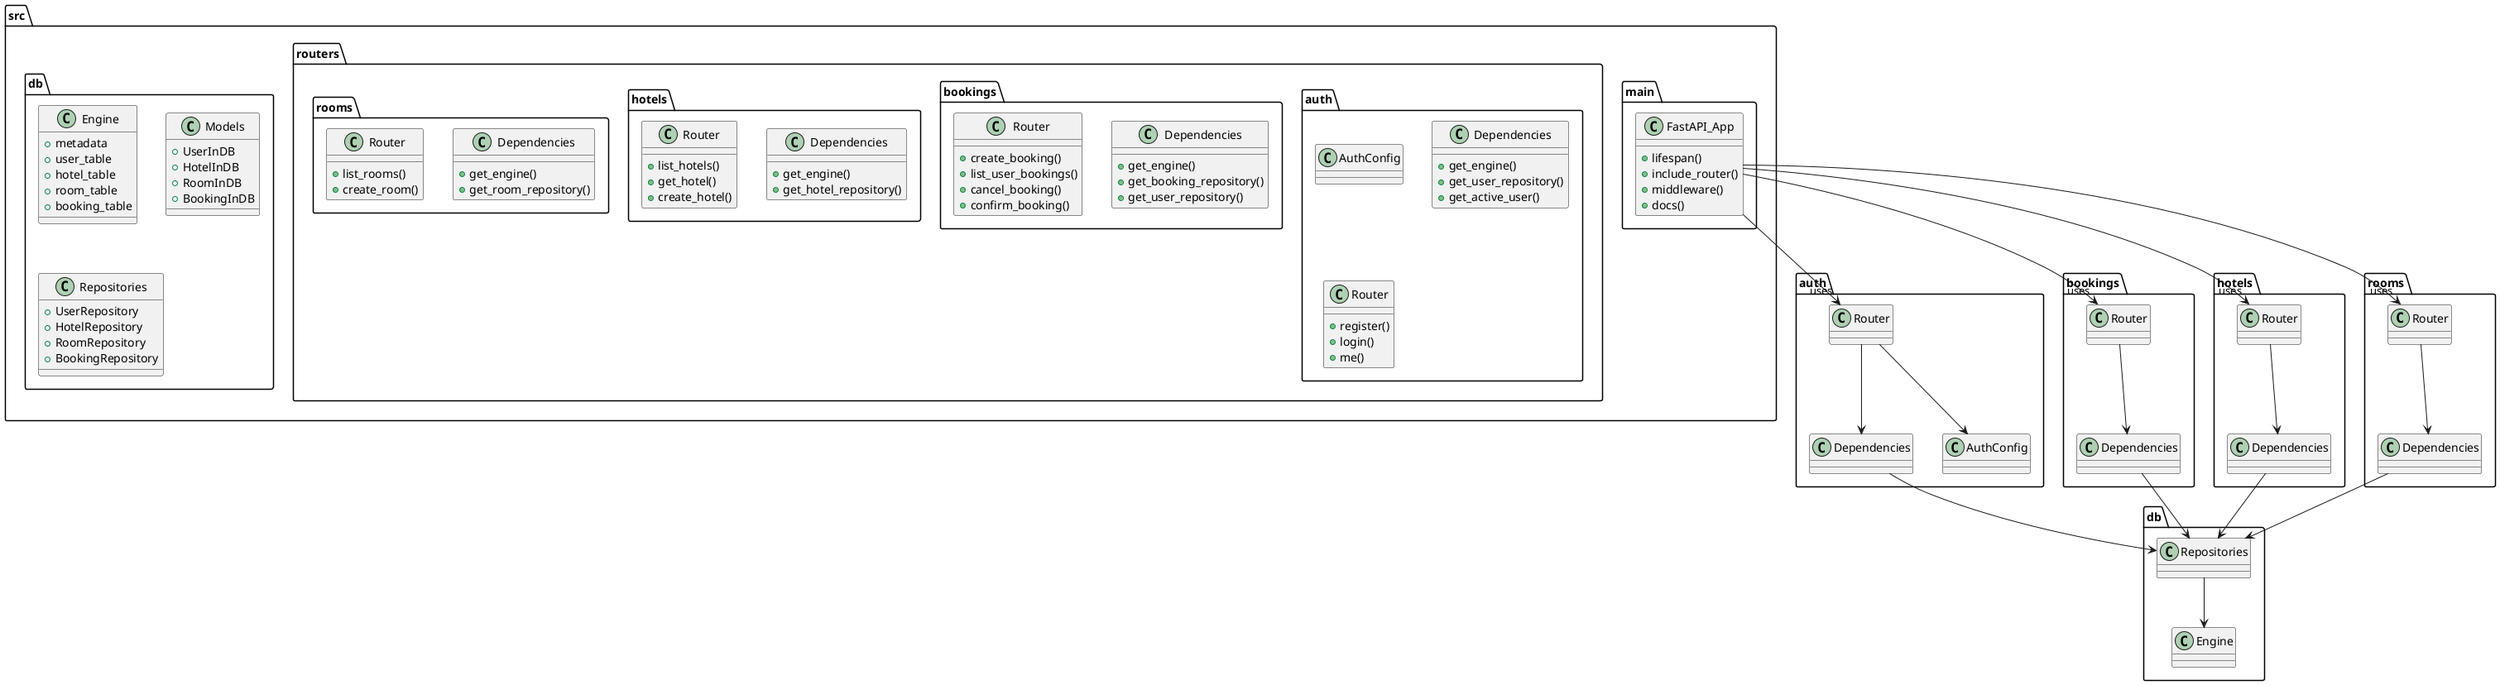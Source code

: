 @startuml

package "src" {
    package "routers" {
        package "auth" {
            class AuthConfig
            class Dependencies {
                + get_engine()
                + get_user_repository()
                + get_active_user()
            }
            class Router {
                + register()
                + login()
                + me()
            }
        }
        package "bookings" {
            class Dependencies {
                + get_engine()
                + get_booking_repository()
                + get_user_repository()
            }
            class Router {
                + create_booking()
                + list_user_bookings()
                + cancel_booking()
                + confirm_booking()
            }
        }
        package "hotels" {
            class Dependencies {
                + get_engine()
                + get_hotel_repository()
            }
            class Router {
                + list_hotels()
                + get_hotel()
                + create_hotel()
            }
        }
        package "rooms" {
            class Dependencies {
                + get_engine()
                + get_room_repository()
            }
            class Router {
                + list_rooms()
                + create_room()
            }
        }
    }
    
    package "db" {
        class Engine {
            + metadata
            + user_table
            + hotel_table
            + room_table
            + booking_table
        }
        class Models {
            + UserInDB
            + HotelInDB
            + RoomInDB
            + BookingInDB
        }
        class Repositories {
            + UserRepository
            + HotelRepository
            + RoomRepository
            + BookingRepository
        }
    }
    
    package "main" {
        class FastAPI_App {
            + lifespan()
            + include_router()
            + middleware()
            + docs()
        }
    }
}

FastAPI_App --> "uses" auth.Router
FastAPI_App --> "uses" bookings.Router
FastAPI_App --> "uses" hotels.Router
FastAPI_App --> "uses" rooms.Router

auth.Router --> auth.Dependencies
bookings.Router --> bookings.Dependencies
hotels.Router --> hotels.Dependencies
rooms.Router --> rooms.Dependencies

auth.Dependencies --> db.Repositories
bookings.Dependencies --> db.Repositories
hotels.Dependencies --> db.Repositories
rooms.Dependencies --> db.Repositories

db.Repositories --> db.Engine

auth.Router --> auth.AuthConfig

@enduml
